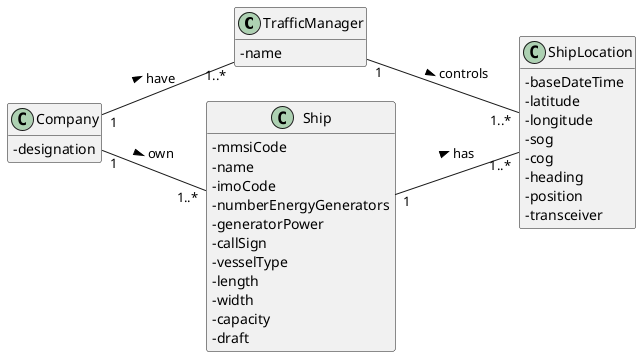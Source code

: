 @startuml
'https://plantuml.com/class-diagram

hide methods
left to right direction
skinparam classAttributeIconSize 0


class TrafficManager {
-name
}

class ShipLocation {
-baseDateTime
-latitude
-longitude
-sog
-cog
-heading
-position
-transceiver
}

class Ship {
-mmsiCode
-name
-imoCode
-numberEnergyGenerators
-generatorPower
-callSign
-vesselType
-length
-width
-capacity
-draft
}

class Company {
-designation
}

Company "1"--"1..*" Ship: own >
Company "1"--"1..*" TrafficManager: have >

Ship "1" -- "1..*" ShipLocation : has >

TrafficManager "1" -- "1..*" ShipLocation : controls >


@enduml
